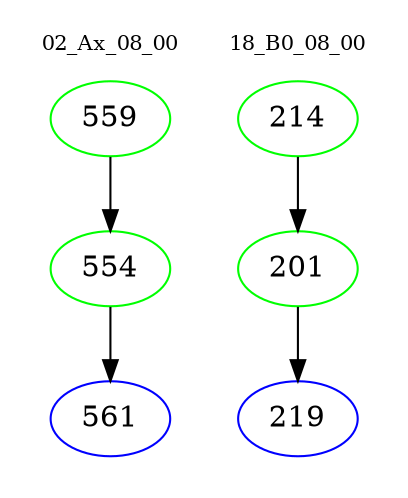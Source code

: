 digraph{
subgraph cluster_0 {
color = white
label = "02_Ax_08_00";
fontsize=10;
T0_559 [label="559", color="green"]
T0_559 -> T0_554 [color="black"]
T0_554 [label="554", color="green"]
T0_554 -> T0_561 [color="black"]
T0_561 [label="561", color="blue"]
}
subgraph cluster_1 {
color = white
label = "18_B0_08_00";
fontsize=10;
T1_214 [label="214", color="green"]
T1_214 -> T1_201 [color="black"]
T1_201 [label="201", color="green"]
T1_201 -> T1_219 [color="black"]
T1_219 [label="219", color="blue"]
}
}
